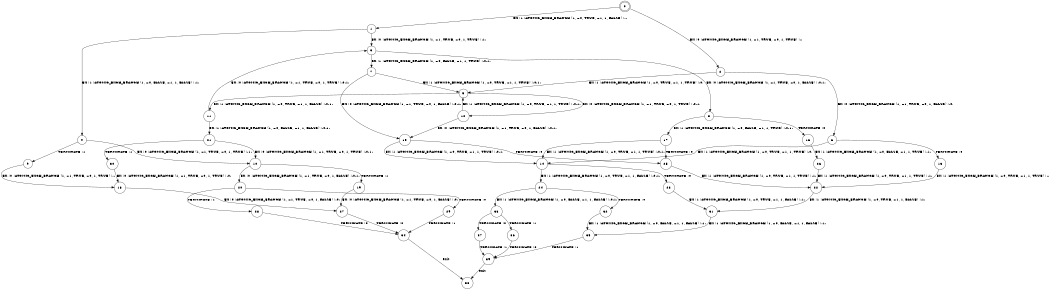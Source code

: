 digraph BCG {
size = "7, 10.5";
center = TRUE;
node [shape = circle];
0 [peripheries = 2];
0 -> 1 [label = "EX !1 !ATOMIC_EXCH_BRANCH (1, +0, TRUE, +1, 1, FALSE) !::"];
0 -> 2 [label = "EX !0 !ATOMIC_EXCH_BRANCH (1, +1, TRUE, +0, 1, TRUE) !::"];
1 -> 3 [label = "EX !0 !ATOMIC_EXCH_BRANCH (1, +1, TRUE, +0, 1, TRUE) !:1:"];
1 -> 4 [label = "EX !1 !ATOMIC_EXCH_BRANCH (1, +0, FALSE, +1, 1, FALSE) !:1:"];
2 -> 5 [label = "EX !1 !ATOMIC_EXCH_BRANCH (1, +0, TRUE, +1, 1, TRUE) !:0:"];
2 -> 6 [label = "EX !0 !ATOMIC_EXCH_BRANCH (1, +1, TRUE, +0, 1, FALSE) !:0:"];
3 -> 7 [label = "EX !1 !ATOMIC_EXCH_BRANCH (1, +0, FALSE, +1, 1, TRUE) !:0:1:"];
3 -> 8 [label = "EX !0 !ATOMIC_EXCH_BRANCH (1, +1, TRUE, +0, 1, FALSE) !:0:1:"];
4 -> 9 [label = "TERMINATE !1"];
4 -> 10 [label = "EX !0 !ATOMIC_EXCH_BRANCH (1, +1, TRUE, +0, 1, TRUE) !:1:"];
5 -> 11 [label = "EX !1 !ATOMIC_EXCH_BRANCH (1, +0, TRUE, +1, 1, FALSE) !:0:1:"];
5 -> 12 [label = "EX !0 !ATOMIC_EXCH_BRANCH (1, +1, TRUE, +0, 1, TRUE) !:0:1:"];
6 -> 13 [label = "TERMINATE !0"];
6 -> 14 [label = "EX !1 !ATOMIC_EXCH_BRANCH (1, +0, TRUE, +1, 1, TRUE) !:0:"];
7 -> 5 [label = "EX !1 !ATOMIC_EXCH_BRANCH (1, +0, TRUE, +1, 1, TRUE) !:0:1:"];
7 -> 15 [label = "EX !0 !ATOMIC_EXCH_BRANCH (1, +1, TRUE, +0, 1, FALSE) !:0:1:"];
8 -> 16 [label = "TERMINATE !0"];
8 -> 17 [label = "EX !1 !ATOMIC_EXCH_BRANCH (1, +0, FALSE, +1, 1, TRUE) !:0:1:"];
9 -> 18 [label = "EX !0 !ATOMIC_EXCH_BRANCH (1, +1, TRUE, +0, 1, TRUE) !::"];
10 -> 19 [label = "TERMINATE !1"];
10 -> 20 [label = "EX !0 !ATOMIC_EXCH_BRANCH (1, +1, TRUE, +0, 1, FALSE) !:0:1:"];
11 -> 21 [label = "EX !1 !ATOMIC_EXCH_BRANCH (1, +0, FALSE, +1, 1, FALSE) !:0:1:"];
11 -> 3 [label = "EX !0 !ATOMIC_EXCH_BRANCH (1, +1, TRUE, +0, 1, TRUE) !:0:1:"];
12 -> 5 [label = "EX !1 !ATOMIC_EXCH_BRANCH (1, +0, TRUE, +1, 1, TRUE) !:0:1:"];
12 -> 15 [label = "EX !0 !ATOMIC_EXCH_BRANCH (1, +1, TRUE, +0, 1, FALSE) !:0:1:"];
13 -> 22 [label = "EX !1 !ATOMIC_EXCH_BRANCH (1, +0, TRUE, +1, 1, TRUE) !::"];
14 -> 23 [label = "TERMINATE !0"];
14 -> 24 [label = "EX !1 !ATOMIC_EXCH_BRANCH (1, +0, TRUE, +1, 1, FALSE) !:0:1:"];
15 -> 25 [label = "TERMINATE !0"];
15 -> 14 [label = "EX !1 !ATOMIC_EXCH_BRANCH (1, +0, TRUE, +1, 1, TRUE) !:0:1:"];
16 -> 26 [label = "EX !1 !ATOMIC_EXCH_BRANCH (1, +0, FALSE, +1, 1, TRUE) !:1:"];
17 -> 25 [label = "TERMINATE !0"];
17 -> 14 [label = "EX !1 !ATOMIC_EXCH_BRANCH (1, +0, TRUE, +1, 1, TRUE) !:0:1:"];
18 -> 27 [label = "EX !0 !ATOMIC_EXCH_BRANCH (1, +1, TRUE, +0, 1, FALSE) !:0:"];
19 -> 27 [label = "EX !0 !ATOMIC_EXCH_BRANCH (1, +1, TRUE, +0, 1, FALSE) !:0:"];
20 -> 28 [label = "TERMINATE !1"];
20 -> 29 [label = "TERMINATE !0"];
21 -> 30 [label = "TERMINATE !1"];
21 -> 10 [label = "EX !0 !ATOMIC_EXCH_BRANCH (1, +1, TRUE, +0, 1, TRUE) !:0:1:"];
22 -> 31 [label = "EX !1 !ATOMIC_EXCH_BRANCH (1, +0, TRUE, +1, 1, FALSE) !:1:"];
23 -> 31 [label = "EX !1 !ATOMIC_EXCH_BRANCH (1, +0, TRUE, +1, 1, FALSE) !:1:"];
24 -> 32 [label = "TERMINATE !0"];
24 -> 33 [label = "EX !1 !ATOMIC_EXCH_BRANCH (1, +0, FALSE, +1, 1, FALSE) !:0:1:"];
25 -> 22 [label = "EX !1 !ATOMIC_EXCH_BRANCH (1, +0, TRUE, +1, 1, TRUE) !:1:"];
26 -> 22 [label = "EX !1 !ATOMIC_EXCH_BRANCH (1, +0, TRUE, +1, 1, TRUE) !:1:"];
27 -> 34 [label = "TERMINATE !0"];
28 -> 34 [label = "TERMINATE !0"];
29 -> 34 [label = "TERMINATE !1"];
30 -> 18 [label = "EX !0 !ATOMIC_EXCH_BRANCH (1, +1, TRUE, +0, 1, TRUE) !:0:"];
31 -> 35 [label = "EX !1 !ATOMIC_EXCH_BRANCH (1, +0, FALSE, +1, 1, FALSE) !:1:"];
32 -> 35 [label = "EX !1 !ATOMIC_EXCH_BRANCH (1, +0, FALSE, +1, 1, FALSE) !:1:"];
33 -> 36 [label = "TERMINATE !1"];
33 -> 37 [label = "TERMINATE !0"];
34 -> 38 [label = "exit"];
35 -> 39 [label = "TERMINATE !1"];
36 -> 39 [label = "TERMINATE !0"];
37 -> 39 [label = "TERMINATE !1"];
39 -> 38 [label = "exit"];
}
